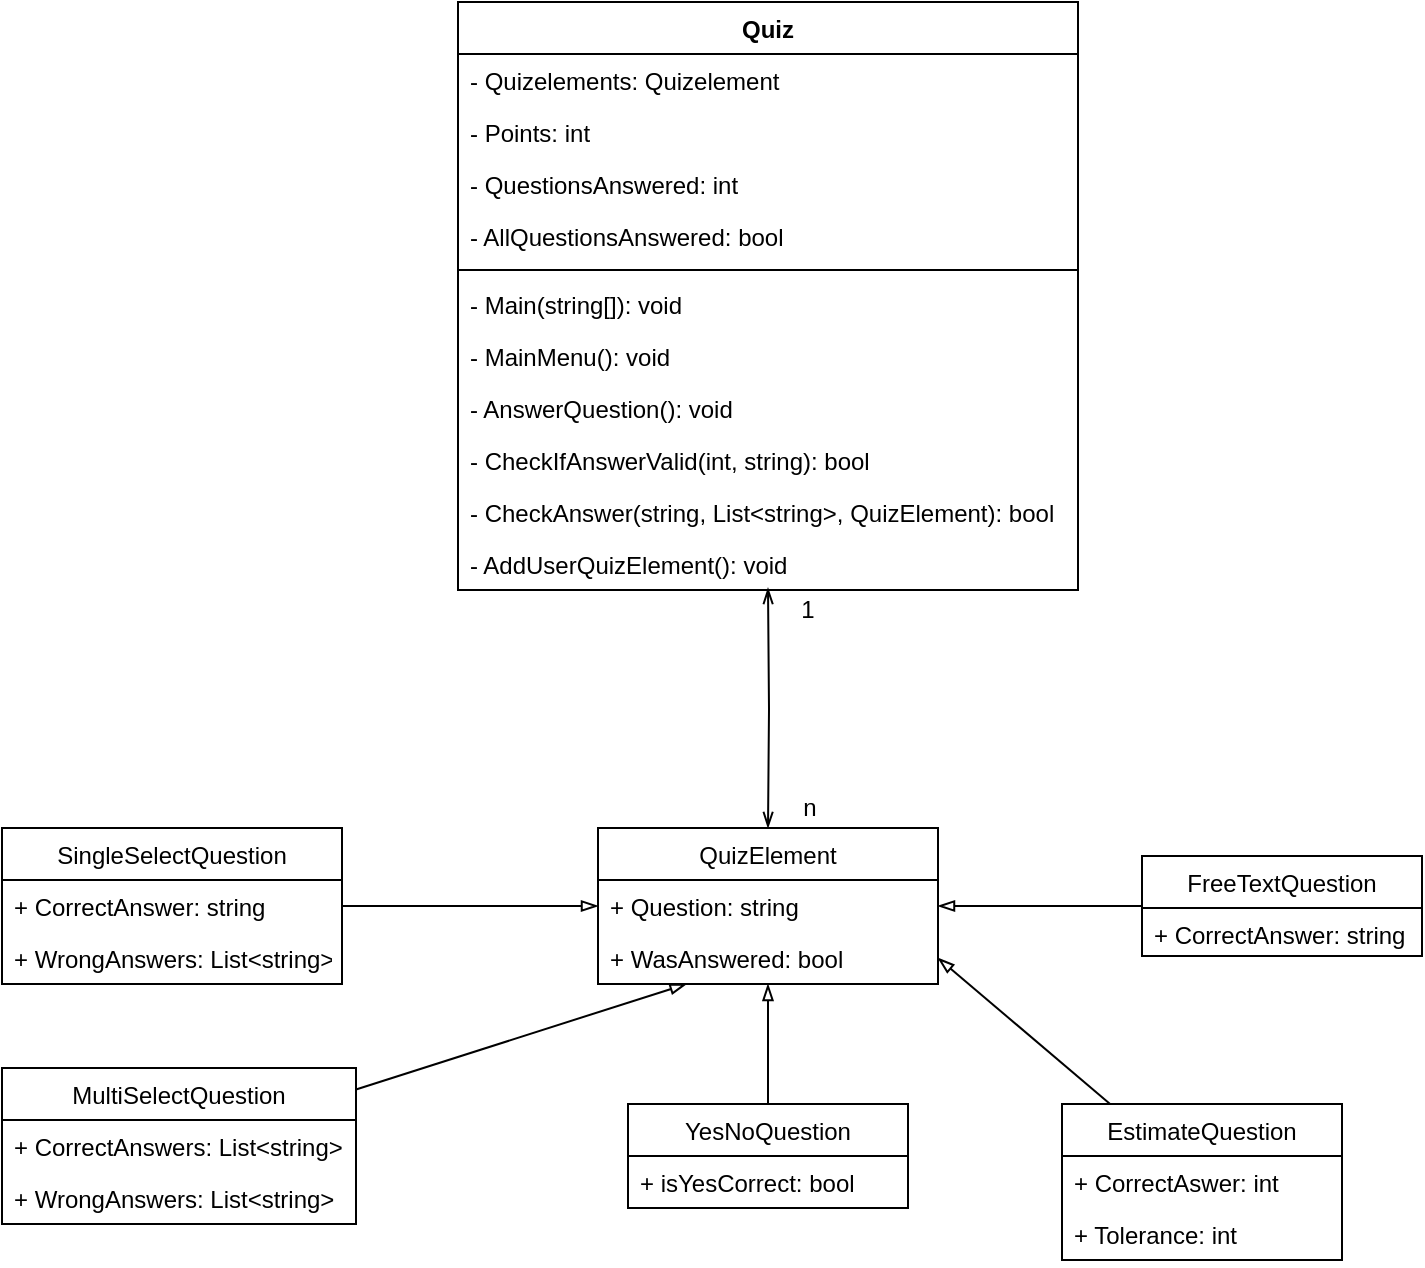 <mxfile version="12.2.6" type="device" pages="1"><diagram id="YSFkxdlAuWRh9pCSPifu" name="Page-1"><mxGraphModel dx="1408" dy="748" grid="1" gridSize="10" guides="1" tooltips="1" connect="1" arrows="1" fold="1" page="1" pageScale="1" pageWidth="827" pageHeight="1169" math="0" shadow="0"><root><mxCell id="0"/><mxCell id="1" parent="0"/><mxCell id="21vPxsCOT51A2gmUcauJ-8" value="Quiz" style="swimlane;fontStyle=1;align=center;verticalAlign=top;childLayout=stackLayout;horizontal=1;startSize=26;horizontalStack=0;resizeParent=1;resizeParentMax=0;resizeLast=0;collapsible=1;marginBottom=0;" parent="1" vertex="1"><mxGeometry x="258" y="7" width="310" height="294" as="geometry"/></mxCell><mxCell id="21vPxsCOT51A2gmUcauJ-9" value="- Quizelements: Quizelement" style="text;strokeColor=none;fillColor=none;align=left;verticalAlign=top;spacingLeft=4;spacingRight=4;overflow=hidden;rotatable=0;points=[[0,0.5],[1,0.5]];portConstraint=eastwest;fontStyle=0" parent="21vPxsCOT51A2gmUcauJ-8" vertex="1"><mxGeometry y="26" width="310" height="26" as="geometry"/></mxCell><mxCell id="21vPxsCOT51A2gmUcauJ-13" value="- Points: int" style="text;strokeColor=none;fillColor=none;align=left;verticalAlign=top;spacingLeft=4;spacingRight=4;overflow=hidden;rotatable=0;points=[[0,0.5],[1,0.5]];portConstraint=eastwest;fontStyle=0" parent="21vPxsCOT51A2gmUcauJ-8" vertex="1"><mxGeometry y="52" width="310" height="26" as="geometry"/></mxCell><mxCell id="21vPxsCOT51A2gmUcauJ-16" value="- QuestionsAnswered: int" style="text;strokeColor=none;fillColor=none;align=left;verticalAlign=top;spacingLeft=4;spacingRight=4;overflow=hidden;rotatable=0;points=[[0,0.5],[1,0.5]];portConstraint=eastwest;fontStyle=0" parent="21vPxsCOT51A2gmUcauJ-8" vertex="1"><mxGeometry y="78" width="310" height="26" as="geometry"/></mxCell><mxCell id="21vPxsCOT51A2gmUcauJ-15" value="- AllQuestionsAnswered: bool" style="text;strokeColor=none;fillColor=none;align=left;verticalAlign=top;spacingLeft=4;spacingRight=4;overflow=hidden;rotatable=0;points=[[0,0.5],[1,0.5]];portConstraint=eastwest;fontStyle=0" parent="21vPxsCOT51A2gmUcauJ-8" vertex="1"><mxGeometry y="104" width="310" height="26" as="geometry"/></mxCell><mxCell id="21vPxsCOT51A2gmUcauJ-10" value="" style="line;strokeWidth=1;fillColor=none;align=left;verticalAlign=middle;spacingTop=-1;spacingLeft=3;spacingRight=3;rotatable=0;labelPosition=right;points=[];portConstraint=eastwest;" parent="21vPxsCOT51A2gmUcauJ-8" vertex="1"><mxGeometry y="130" width="310" height="8" as="geometry"/></mxCell><mxCell id="21vPxsCOT51A2gmUcauJ-11" value="- Main(string[]): void" style="text;strokeColor=none;fillColor=none;align=left;verticalAlign=top;spacingLeft=4;spacingRight=4;overflow=hidden;rotatable=0;points=[[0,0.5],[1,0.5]];portConstraint=eastwest;" parent="21vPxsCOT51A2gmUcauJ-8" vertex="1"><mxGeometry y="138" width="310" height="26" as="geometry"/></mxCell><mxCell id="21vPxsCOT51A2gmUcauJ-18" value="- MainMenu(): void" style="text;strokeColor=none;fillColor=none;align=left;verticalAlign=top;spacingLeft=4;spacingRight=4;overflow=hidden;rotatable=0;points=[[0,0.5],[1,0.5]];portConstraint=eastwest;" parent="21vPxsCOT51A2gmUcauJ-8" vertex="1"><mxGeometry y="164" width="310" height="26" as="geometry"/></mxCell><mxCell id="21vPxsCOT51A2gmUcauJ-19" value="- AnswerQuestion(): void" style="text;strokeColor=none;fillColor=none;align=left;verticalAlign=top;spacingLeft=4;spacingRight=4;overflow=hidden;rotatable=0;points=[[0,0.5],[1,0.5]];portConstraint=eastwest;" parent="21vPxsCOT51A2gmUcauJ-8" vertex="1"><mxGeometry y="190" width="310" height="26" as="geometry"/></mxCell><mxCell id="21vPxsCOT51A2gmUcauJ-20" value="- CheckIfAnswerValid(int, string): bool" style="text;strokeColor=none;fillColor=none;align=left;verticalAlign=top;spacingLeft=4;spacingRight=4;overflow=hidden;rotatable=0;points=[[0,0.5],[1,0.5]];portConstraint=eastwest;" parent="21vPxsCOT51A2gmUcauJ-8" vertex="1"><mxGeometry y="216" width="310" height="26" as="geometry"/></mxCell><mxCell id="21vPxsCOT51A2gmUcauJ-21" value="- CheckAnswer(string, List&lt;string&gt;, QuizElement): bool " style="text;strokeColor=none;fillColor=none;align=left;verticalAlign=top;spacingLeft=4;spacingRight=4;overflow=hidden;rotatable=0;points=[[0,0.5],[1,0.5]];portConstraint=eastwest;" parent="21vPxsCOT51A2gmUcauJ-8" vertex="1"><mxGeometry y="242" width="310" height="26" as="geometry"/></mxCell><mxCell id="21vPxsCOT51A2gmUcauJ-22" value="- AddUserQuizElement(): void" style="text;strokeColor=none;fillColor=none;align=left;verticalAlign=top;spacingLeft=4;spacingRight=4;overflow=hidden;rotatable=0;points=[[0,0.5],[1,0.5]];portConstraint=eastwest;" parent="21vPxsCOT51A2gmUcauJ-8" vertex="1"><mxGeometry y="268" width="310" height="26" as="geometry"/></mxCell><mxCell id="21vPxsCOT51A2gmUcauJ-23" value="QuizElement" style="swimlane;fontStyle=0;childLayout=stackLayout;horizontal=1;startSize=26;fillColor=none;horizontalStack=0;resizeParent=1;resizeParentMax=0;resizeLast=0;collapsible=1;marginBottom=0;swimlaneLine=1;" parent="1" vertex="1"><mxGeometry x="328" y="420" width="170" height="78" as="geometry"/></mxCell><mxCell id="21vPxsCOT51A2gmUcauJ-24" value="+ Question: string" style="text;strokeColor=none;fillColor=none;align=left;verticalAlign=top;spacingLeft=4;spacingRight=4;overflow=hidden;rotatable=0;points=[[0,0.5],[1,0.5]];portConstraint=eastwest;" parent="21vPxsCOT51A2gmUcauJ-23" vertex="1"><mxGeometry y="26" width="170" height="26" as="geometry"/></mxCell><mxCell id="21vPxsCOT51A2gmUcauJ-27" value="+ WasAnswered: bool" style="text;strokeColor=none;fillColor=none;align=left;verticalAlign=top;spacingLeft=4;spacingRight=4;overflow=hidden;rotatable=0;points=[[0,0.5],[1,0.5]];portConstraint=eastwest;" parent="21vPxsCOT51A2gmUcauJ-23" vertex="1"><mxGeometry y="52" width="170" height="26" as="geometry"/></mxCell><mxCell id="21vPxsCOT51A2gmUcauJ-28" style="rounded=0;orthogonalLoop=1;jettySize=auto;html=1;entryX=0.5;entryY=0;entryDx=0;entryDy=0;endArrow=openThin;endFill=0;startArrow=openThin;startFill=0;edgeStyle=orthogonalEdgeStyle;" parent="1" target="21vPxsCOT51A2gmUcauJ-23" edge="1"><mxGeometry relative="1" as="geometry"><mxPoint x="413" y="300" as="sourcePoint"/></mxGeometry></mxCell><mxCell id="21vPxsCOT51A2gmUcauJ-29" value="1" style="text;html=1;strokeColor=none;fillColor=none;align=center;verticalAlign=middle;whiteSpace=wrap;rounded=0;" parent="1" vertex="1"><mxGeometry x="413" y="301" width="40" height="20" as="geometry"/></mxCell><mxCell id="21vPxsCOT51A2gmUcauJ-30" value="n" style="text;html=1;strokeColor=none;fillColor=none;align=center;verticalAlign=middle;whiteSpace=wrap;rounded=0;" parent="1" vertex="1"><mxGeometry x="413.5" y="400" width="40" height="20" as="geometry"/></mxCell><mxCell id="21vPxsCOT51A2gmUcauJ-50" style="rounded=0;orthogonalLoop=1;jettySize=auto;html=1;entryX=0;entryY=0.5;entryDx=0;entryDy=0;startArrow=none;startFill=0;endArrow=blockThin;endFill=0;" parent="1" source="21vPxsCOT51A2gmUcauJ-31" target="21vPxsCOT51A2gmUcauJ-24" edge="1"><mxGeometry relative="1" as="geometry"/></mxCell><mxCell id="21vPxsCOT51A2gmUcauJ-31" value="SingleSelectQuestion" style="swimlane;fontStyle=0;childLayout=stackLayout;horizontal=1;startSize=26;fillColor=none;horizontalStack=0;resizeParent=1;resizeParentMax=0;resizeLast=0;collapsible=1;marginBottom=0;" parent="1" vertex="1"><mxGeometry x="30" y="420" width="170" height="78" as="geometry"/></mxCell><mxCell id="21vPxsCOT51A2gmUcauJ-47" value="+ CorrectAnswer: string" style="text;strokeColor=none;fillColor=none;align=left;verticalAlign=top;spacingLeft=4;spacingRight=4;overflow=hidden;rotatable=0;points=[[0,0.5],[1,0.5]];portConstraint=eastwest;" parent="21vPxsCOT51A2gmUcauJ-31" vertex="1"><mxGeometry y="26" width="170" height="26" as="geometry"/></mxCell><mxCell id="21vPxsCOT51A2gmUcauJ-32" value="+ WrongAnswers: List&lt;string&gt;" style="text;strokeColor=none;fillColor=none;align=left;verticalAlign=top;spacingLeft=4;spacingRight=4;overflow=hidden;rotatable=0;points=[[0,0.5],[1,0.5]];portConstraint=eastwest;" parent="21vPxsCOT51A2gmUcauJ-31" vertex="1"><mxGeometry y="52" width="170" height="26" as="geometry"/></mxCell><mxCell id="21vPxsCOT51A2gmUcauJ-51" style="edgeStyle=none;rounded=0;orthogonalLoop=1;jettySize=auto;html=1;startArrow=none;startFill=0;endArrow=blockThin;endFill=0;" parent="1" source="21vPxsCOT51A2gmUcauJ-35" target="21vPxsCOT51A2gmUcauJ-27" edge="1"><mxGeometry relative="1" as="geometry"/></mxCell><mxCell id="21vPxsCOT51A2gmUcauJ-35" value="YesNoQuestion" style="swimlane;fontStyle=0;childLayout=stackLayout;horizontal=1;startSize=26;fillColor=none;horizontalStack=0;resizeParent=1;resizeParentMax=0;resizeLast=0;collapsible=1;marginBottom=0;" parent="1" vertex="1"><mxGeometry x="343" y="558" width="140" height="52" as="geometry"/></mxCell><mxCell id="21vPxsCOT51A2gmUcauJ-36" value="+ isYesCorrect: bool" style="text;strokeColor=none;fillColor=none;align=left;verticalAlign=top;spacingLeft=4;spacingRight=4;overflow=hidden;rotatable=0;points=[[0,0.5],[1,0.5]];portConstraint=eastwest;" parent="21vPxsCOT51A2gmUcauJ-35" vertex="1"><mxGeometry y="26" width="140" height="26" as="geometry"/></mxCell><mxCell id="21vPxsCOT51A2gmUcauJ-52" style="edgeStyle=none;rounded=0;orthogonalLoop=1;jettySize=auto;html=1;startArrow=none;startFill=0;endArrow=blockThin;endFill=0;" parent="1" source="21vPxsCOT51A2gmUcauJ-39" target="21vPxsCOT51A2gmUcauJ-27" edge="1"><mxGeometry relative="1" as="geometry"/></mxCell><mxCell id="21vPxsCOT51A2gmUcauJ-39" value="MultiSelectQuestion" style="swimlane;fontStyle=0;childLayout=stackLayout;horizontal=1;startSize=26;fillColor=none;horizontalStack=0;resizeParent=1;resizeParentMax=0;resizeLast=0;collapsible=1;marginBottom=0;" parent="1" vertex="1"><mxGeometry x="30" y="540" width="177" height="78" as="geometry"/></mxCell><mxCell id="21vPxsCOT51A2gmUcauJ-40" value="+ CorrectAnswers: List&lt;string&gt;" style="text;strokeColor=none;fillColor=none;align=left;verticalAlign=top;spacingLeft=4;spacingRight=4;overflow=hidden;rotatable=0;points=[[0,0.5],[1,0.5]];portConstraint=eastwest;" parent="21vPxsCOT51A2gmUcauJ-39" vertex="1"><mxGeometry y="26" width="177" height="26" as="geometry"/></mxCell><mxCell id="21vPxsCOT51A2gmUcauJ-41" value="+ WrongAnswers: List&lt;string&gt;" style="text;strokeColor=none;fillColor=none;align=left;verticalAlign=top;spacingLeft=4;spacingRight=4;overflow=hidden;rotatable=0;points=[[0,0.5],[1,0.5]];portConstraint=eastwest;" parent="21vPxsCOT51A2gmUcauJ-39" vertex="1"><mxGeometry y="52" width="177" height="26" as="geometry"/></mxCell><mxCell id="21vPxsCOT51A2gmUcauJ-53" style="edgeStyle=none;rounded=0;orthogonalLoop=1;jettySize=auto;html=1;entryX=1;entryY=0.5;entryDx=0;entryDy=0;startArrow=none;startFill=0;endArrow=blockThin;endFill=0;" parent="1" source="21vPxsCOT51A2gmUcauJ-43" target="21vPxsCOT51A2gmUcauJ-24" edge="1"><mxGeometry relative="1" as="geometry"/></mxCell><mxCell id="21vPxsCOT51A2gmUcauJ-43" value="FreeTextQuestion" style="swimlane;fontStyle=0;childLayout=stackLayout;horizontal=1;startSize=26;fillColor=none;horizontalStack=0;resizeParent=1;resizeParentMax=0;resizeLast=0;collapsible=1;marginBottom=0;" parent="1" vertex="1"><mxGeometry x="600" y="434" width="140" height="50" as="geometry"/></mxCell><mxCell id="21vPxsCOT51A2gmUcauJ-44" value="+ CorrectAnswer: string" style="text;strokeColor=none;fillColor=none;align=left;verticalAlign=top;spacingLeft=4;spacingRight=4;overflow=hidden;rotatable=0;points=[[0,0.5],[1,0.5]];portConstraint=eastwest;" parent="21vPxsCOT51A2gmUcauJ-43" vertex="1"><mxGeometry y="26" width="140" height="24" as="geometry"/></mxCell><mxCell id="lr54w7kmhXIVYlJKKWbJ-4" style="rounded=0;orthogonalLoop=1;jettySize=auto;html=1;entryX=1;entryY=0.5;entryDx=0;entryDy=0;endArrow=blockThin;endFill=0;" edge="1" parent="1" source="lr54w7kmhXIVYlJKKWbJ-1" target="21vPxsCOT51A2gmUcauJ-27"><mxGeometry relative="1" as="geometry"/></mxCell><mxCell id="lr54w7kmhXIVYlJKKWbJ-1" value="EstimateQuestion" style="swimlane;fontStyle=0;childLayout=stackLayout;horizontal=1;startSize=26;fillColor=none;horizontalStack=0;resizeParent=1;resizeParentMax=0;resizeLast=0;collapsible=1;marginBottom=0;" vertex="1" parent="1"><mxGeometry x="560" y="558" width="140" height="78" as="geometry"/></mxCell><mxCell id="lr54w7kmhXIVYlJKKWbJ-2" value="+ CorrectAswer: int" style="text;strokeColor=none;fillColor=none;align=left;verticalAlign=top;spacingLeft=4;spacingRight=4;overflow=hidden;rotatable=0;points=[[0,0.5],[1,0.5]];portConstraint=eastwest;" vertex="1" parent="lr54w7kmhXIVYlJKKWbJ-1"><mxGeometry y="26" width="140" height="26" as="geometry"/></mxCell><mxCell id="lr54w7kmhXIVYlJKKWbJ-3" value="+ Tolerance: int" style="text;strokeColor=none;fillColor=none;align=left;verticalAlign=top;spacingLeft=4;spacingRight=4;overflow=hidden;rotatable=0;points=[[0,0.5],[1,0.5]];portConstraint=eastwest;" vertex="1" parent="lr54w7kmhXIVYlJKKWbJ-1"><mxGeometry y="52" width="140" height="26" as="geometry"/></mxCell></root></mxGraphModel></diagram></mxfile>